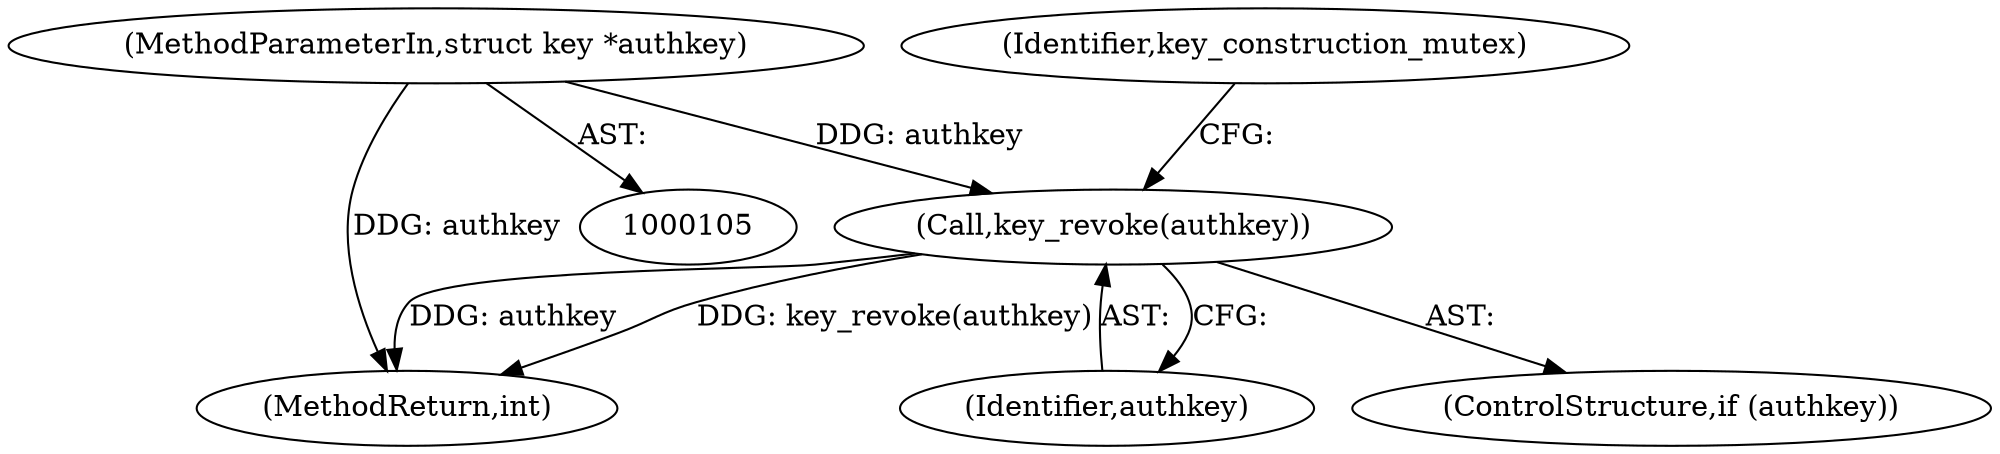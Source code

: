 digraph "0_linux_38327424b40bcebe2de92d07312c89360ac9229a@pointer" {
"1000232" [label="(Call,key_revoke(authkey))"];
"1000110" [label="(MethodParameterIn,struct key *authkey)"];
"1000233" [label="(Identifier,authkey)"];
"1000265" [label="(MethodReturn,int)"];
"1000232" [label="(Call,key_revoke(authkey))"];
"1000230" [label="(ControlStructure,if (authkey))"];
"1000236" [label="(Identifier,key_construction_mutex)"];
"1000110" [label="(MethodParameterIn,struct key *authkey)"];
"1000232" -> "1000230"  [label="AST: "];
"1000232" -> "1000233"  [label="CFG: "];
"1000233" -> "1000232"  [label="AST: "];
"1000236" -> "1000232"  [label="CFG: "];
"1000232" -> "1000265"  [label="DDG: authkey"];
"1000232" -> "1000265"  [label="DDG: key_revoke(authkey)"];
"1000110" -> "1000232"  [label="DDG: authkey"];
"1000110" -> "1000105"  [label="AST: "];
"1000110" -> "1000265"  [label="DDG: authkey"];
}
